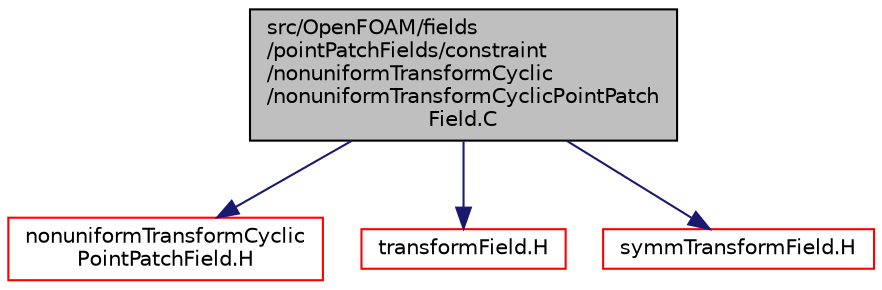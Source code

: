 digraph "src/OpenFOAM/fields/pointPatchFields/constraint/nonuniformTransformCyclic/nonuniformTransformCyclicPointPatchField.C"
{
  bgcolor="transparent";
  edge [fontname="Helvetica",fontsize="10",labelfontname="Helvetica",labelfontsize="10"];
  node [fontname="Helvetica",fontsize="10",shape=record];
  Node0 [label="src/OpenFOAM/fields\l/pointPatchFields/constraint\l/nonuniformTransformCyclic\l/nonuniformTransformCyclicPointPatch\lField.C",height=0.2,width=0.4,color="black", fillcolor="grey75", style="filled", fontcolor="black"];
  Node0 -> Node1 [color="midnightblue",fontsize="10",style="solid",fontname="Helvetica"];
  Node1 [label="nonuniformTransformCyclic\lPointPatchField.H",height=0.2,width=0.4,color="red",URL="$a10718.html"];
  Node0 -> Node225 [color="midnightblue",fontsize="10",style="solid",fontname="Helvetica"];
  Node225 [label="transformField.H",height=0.2,width=0.4,color="red",URL="$a10448.html",tooltip="Spatial transformation functions for primitive fields. "];
  Node0 -> Node240 [color="midnightblue",fontsize="10",style="solid",fontname="Helvetica"];
  Node240 [label="symmTransformField.H",height=0.2,width=0.4,color="red",URL="$a10424.html"];
}
